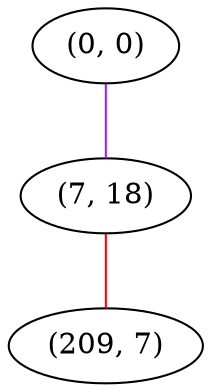 graph "" {
"(0, 0)";
"(7, 18)";
"(209, 7)";
"(0, 0)" -- "(7, 18)"  [color=purple, key=0, weight=4];
"(7, 18)" -- "(209, 7)"  [color=red, key=0, weight=1];
}
